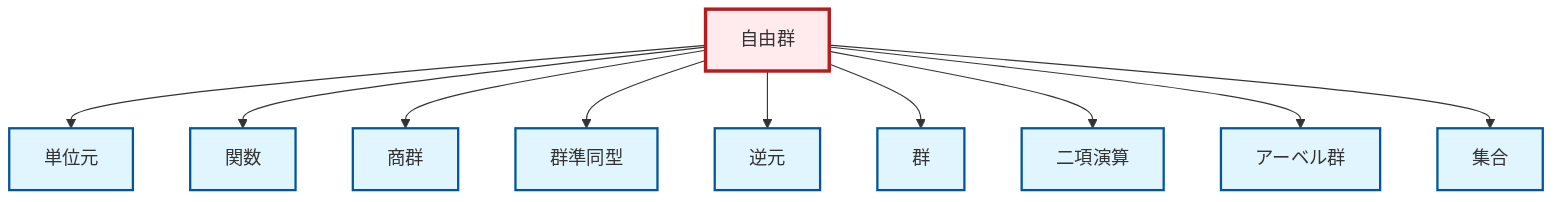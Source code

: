 graph TD
    classDef definition fill:#e1f5fe,stroke:#01579b,stroke-width:2px
    classDef theorem fill:#f3e5f5,stroke:#4a148c,stroke-width:2px
    classDef axiom fill:#fff3e0,stroke:#e65100,stroke-width:2px
    classDef example fill:#e8f5e9,stroke:#1b5e20,stroke-width:2px
    classDef current fill:#ffebee,stroke:#b71c1c,stroke-width:3px
    def-binary-operation["二項演算"]:::definition
    def-group["群"]:::definition
    def-homomorphism["群準同型"]:::definition
    def-set["集合"]:::definition
    def-quotient-group["商群"]:::definition
    def-inverse-element["逆元"]:::definition
    def-function["関数"]:::definition
    def-free-group["自由群"]:::definition
    def-identity-element["単位元"]:::definition
    def-abelian-group["アーベル群"]:::definition
    def-free-group --> def-identity-element
    def-free-group --> def-function
    def-free-group --> def-quotient-group
    def-free-group --> def-homomorphism
    def-free-group --> def-inverse-element
    def-free-group --> def-group
    def-free-group --> def-binary-operation
    def-free-group --> def-abelian-group
    def-free-group --> def-set
    class def-free-group current